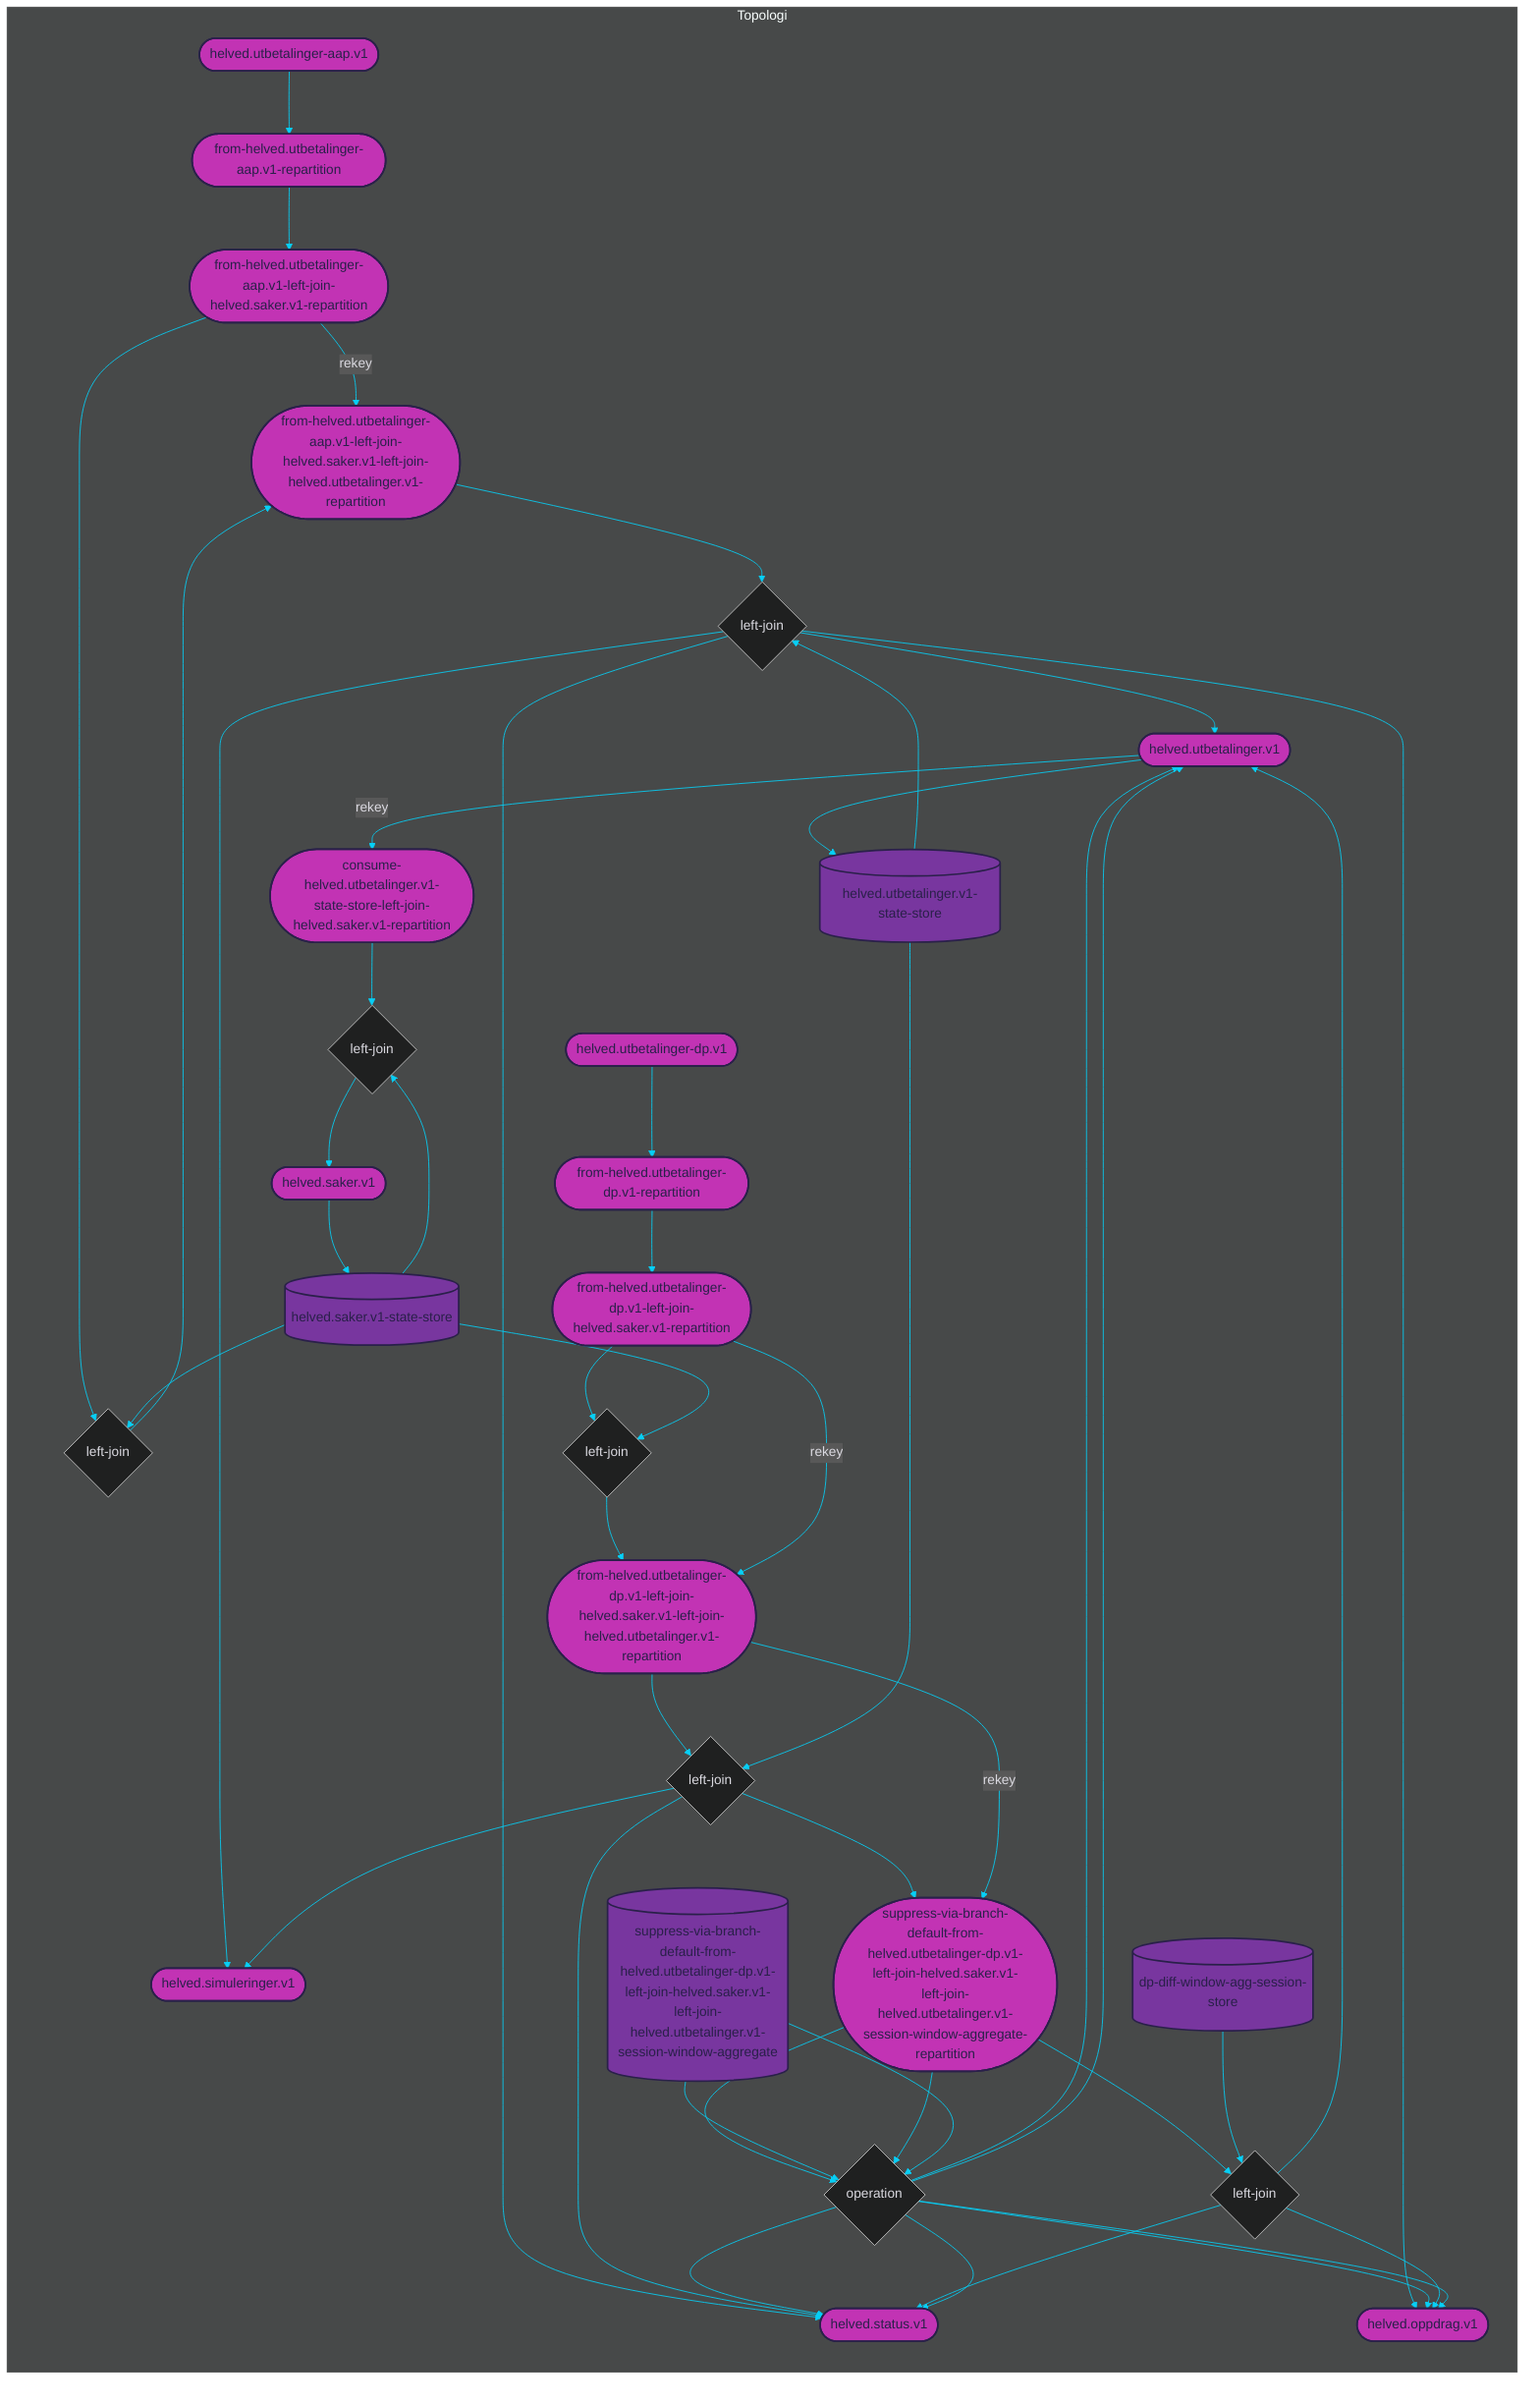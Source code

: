 %%{init: {'theme': 'dark', 'themeVariables': { 'primaryColor': '#07cff6', 'textColor': '#dad9e0', 'lineColor': '#07cff6'}}}%%

graph LR

subgraph Topologi
    %% TOPICS
    from-helved.utbetalinger-aap.v1-left-join-helved.saker.v1-left-join-helved.utbetalinger.v1-repartition([from-helved.utbetalinger-aap.v1-left-join-helved.saker.v1-left-join-helved.utbetalinger.v1-repartition])
	from-helved.utbetalinger-dp.v1-left-join-helved.saker.v1-left-join-helved.utbetalinger.v1-repartition([from-helved.utbetalinger-dp.v1-left-join-helved.saker.v1-left-join-helved.utbetalinger.v1-repartition])
	helved.utbetalinger.v1([helved.utbetalinger.v1])
	consume-helved.utbetalinger.v1-state-store-left-join-helved.saker.v1-repartition([consume-helved.utbetalinger.v1-state-store-left-join-helved.saker.v1-repartition])
	helved.oppdrag.v1([helved.oppdrag.v1])
	helved.simuleringer.v1([helved.simuleringer.v1])
	helved.status.v1([helved.status.v1])
	suppress-via-branch-default-from-helved.utbetalinger-dp.v1-left-join-helved.saker.v1-left-join-helved.utbetalinger.v1-session-window-aggregate-repartition([suppress-via-branch-default-from-helved.utbetalinger-dp.v1-left-join-helved.saker.v1-left-join-helved.utbetalinger.v1-session-window-aggregate-repartition])
	from-helved.utbetalinger-aap.v1-left-join-helved.saker.v1-repartition([from-helved.utbetalinger-aap.v1-left-join-helved.saker.v1-repartition])
	from-helved.utbetalinger-dp.v1-left-join-helved.saker.v1-repartition([from-helved.utbetalinger-dp.v1-left-join-helved.saker.v1-repartition])
	helved.saker.v1([helved.saker.v1])
	helved.utbetalinger-aap.v1([helved.utbetalinger-aap.v1])
	from-helved.utbetalinger-aap.v1-repartition([from-helved.utbetalinger-aap.v1-repartition])
	helved.utbetalinger-dp.v1([helved.utbetalinger-dp.v1])
	from-helved.utbetalinger-dp.v1-repartition([from-helved.utbetalinger-dp.v1-repartition])

    %% JOINS
    from-helved.utbetalinger-aap.v1-left-join-helved.saker.v1-left-join-helved.utbetalinger.v1{left-join}
	from-helved.utbetalinger-dp.v1-left-join-helved.saker.v1-left-join-helved.utbetalinger.v1{left-join}
	from-helved.utbetalinger-aap.v1-left-join-helved.saker.v1{left-join}
	from-helved.utbetalinger-dp.v1-left-join-helved.saker.v1{left-join}
	consume-helved.utbetalinger.v1-state-store-left-join-helved.saker.v1{left-join}
	via-branch-default-from-helved.utbetalinger-dp.v1-left-join-helved.saker.v1-left-join-helved.utbetalinger.v1-session-window-operation-reduced{left-join}
	suppress-via-branch-default-from-helved.utbetalinger-dp.v1-left-join-helved.saker.v1-left-join-helved.utbetalinger.v1-session-window{left-join}

    %% STATE PROCESSORS
    via-branch-default-from-helved.utbetalinger-dp.v1-left-join-helved.saker.v1-left-join-helved.utbetalinger.v1-session-window-operation-reduced{operation}
    
    %% STATE STORES
    helved.utbetalinger.v1-state-store[(helved.utbetalinger.v1-state-store)]
	helved.saker.v1-state-store[(helved.saker.v1-state-store)]
	suppress-via-branch-default-from-helved.utbetalinger-dp.v1-left-join-helved.saker.v1-left-join-helved.utbetalinger.v1-session-window-aggregate[(suppress-via-branch-default-from-helved.utbetalinger-dp.v1-left-join-helved.saker.v1-left-join-helved.utbetalinger.v1-session-window-aggregate)]
	dp-diff-window-agg-session-store[(dp-diff-window-agg-session-store)]
    
    %% DATABASES
    
    

    %% PROCESSOR API JOBS
    
    
    %% JOIN STREAMS
    from-helved.utbetalinger-aap.v1-left-join-helved.saker.v1-left-join-helved.utbetalinger.v1-repartition --> from-helved.utbetalinger-aap.v1-left-join-helved.saker.v1-left-join-helved.utbetalinger.v1
	helved.utbetalinger.v1-state-store --> from-helved.utbetalinger-aap.v1-left-join-helved.saker.v1-left-join-helved.utbetalinger.v1
	from-helved.utbetalinger-aap.v1-left-join-helved.saker.v1-left-join-helved.utbetalinger.v1 --> helved.status.v1
	from-helved.utbetalinger-aap.v1-left-join-helved.saker.v1-left-join-helved.utbetalinger.v1 --> helved.simuleringer.v1
	from-helved.utbetalinger-aap.v1-left-join-helved.saker.v1-left-join-helved.utbetalinger.v1 --> helved.utbetalinger.v1
	from-helved.utbetalinger-aap.v1-left-join-helved.saker.v1-left-join-helved.utbetalinger.v1 --> helved.oppdrag.v1
	from-helved.utbetalinger-dp.v1-left-join-helved.saker.v1-left-join-helved.utbetalinger.v1-repartition --> from-helved.utbetalinger-dp.v1-left-join-helved.saker.v1-left-join-helved.utbetalinger.v1
	helved.utbetalinger.v1-state-store --> from-helved.utbetalinger-dp.v1-left-join-helved.saker.v1-left-join-helved.utbetalinger.v1
	from-helved.utbetalinger-dp.v1-left-join-helved.saker.v1-left-join-helved.utbetalinger.v1 --> helved.status.v1
	from-helved.utbetalinger-dp.v1-left-join-helved.saker.v1-left-join-helved.utbetalinger.v1 --> helved.simuleringer.v1
	from-helved.utbetalinger-dp.v1-left-join-helved.saker.v1-left-join-helved.utbetalinger.v1 --> suppress-via-branch-default-from-helved.utbetalinger-dp.v1-left-join-helved.saker.v1-left-join-helved.utbetalinger.v1-session-window-aggregate-repartition
	from-helved.utbetalinger-aap.v1-left-join-helved.saker.v1-repartition --> from-helved.utbetalinger-aap.v1-left-join-helved.saker.v1
	helved.saker.v1-state-store --> from-helved.utbetalinger-aap.v1-left-join-helved.saker.v1
	from-helved.utbetalinger-aap.v1-left-join-helved.saker.v1 --> from-helved.utbetalinger-aap.v1-left-join-helved.saker.v1-left-join-helved.utbetalinger.v1-repartition
	from-helved.utbetalinger-dp.v1-left-join-helved.saker.v1-repartition --> from-helved.utbetalinger-dp.v1-left-join-helved.saker.v1
	helved.saker.v1-state-store --> from-helved.utbetalinger-dp.v1-left-join-helved.saker.v1
	from-helved.utbetalinger-dp.v1-left-join-helved.saker.v1 --> from-helved.utbetalinger-dp.v1-left-join-helved.saker.v1-left-join-helved.utbetalinger.v1-repartition
	consume-helved.utbetalinger.v1-state-store-left-join-helved.saker.v1-repartition --> consume-helved.utbetalinger.v1-state-store-left-join-helved.saker.v1
	helved.saker.v1-state-store --> consume-helved.utbetalinger.v1-state-store-left-join-helved.saker.v1
	consume-helved.utbetalinger.v1-state-store-left-join-helved.saker.v1 --> helved.saker.v1
	suppress-via-branch-default-from-helved.utbetalinger-dp.v1-left-join-helved.saker.v1-left-join-helved.utbetalinger.v1-session-window-aggregate-repartition --> via-branch-default-from-helved.utbetalinger-dp.v1-left-join-helved.saker.v1-left-join-helved.utbetalinger.v1-session-window-operation-reduced
	suppress-via-branch-default-from-helved.utbetalinger-dp.v1-left-join-helved.saker.v1-left-join-helved.utbetalinger.v1-session-window-aggregate --> via-branch-default-from-helved.utbetalinger-dp.v1-left-join-helved.saker.v1-left-join-helved.utbetalinger.v1-session-window-operation-reduced
	via-branch-default-from-helved.utbetalinger-dp.v1-left-join-helved.saker.v1-left-join-helved.utbetalinger.v1-session-window-operation-reduced --> helved.utbetalinger.v1
	via-branch-default-from-helved.utbetalinger-dp.v1-left-join-helved.saker.v1-left-join-helved.utbetalinger.v1-session-window-operation-reduced --> helved.oppdrag.v1
	via-branch-default-from-helved.utbetalinger-dp.v1-left-join-helved.saker.v1-left-join-helved.utbetalinger.v1-session-window-operation-reduced --> helved.status.v1
	suppress-via-branch-default-from-helved.utbetalinger-dp.v1-left-join-helved.saker.v1-left-join-helved.utbetalinger.v1-session-window-aggregate-repartition --> suppress-via-branch-default-from-helved.utbetalinger-dp.v1-left-join-helved.saker.v1-left-join-helved.utbetalinger.v1-session-window
	dp-diff-window-agg-session-store --> suppress-via-branch-default-from-helved.utbetalinger-dp.v1-left-join-helved.saker.v1-left-join-helved.utbetalinger.v1-session-window
	suppress-via-branch-default-from-helved.utbetalinger-dp.v1-left-join-helved.saker.v1-left-join-helved.utbetalinger.v1-session-window --> helved.utbetalinger.v1
	suppress-via-branch-default-from-helved.utbetalinger-dp.v1-left-join-helved.saker.v1-left-join-helved.utbetalinger.v1-session-window --> helved.oppdrag.v1
	suppress-via-branch-default-from-helved.utbetalinger-dp.v1-left-join-helved.saker.v1-left-join-helved.utbetalinger.v1-session-window --> helved.status.v1

    %% TABLE STREAMS
    helved.utbetalinger.v1 --> helved.utbetalinger.v1-state-store
	helved.saker.v1 --> helved.saker.v1-state-store

    %% JOB STREAMS
    
    
    %% BRANCH STREAMS
    

    %% REPARTITION STREAMS
    from-helved.utbetalinger-dp.v1-left-join-helved.saker.v1-left-join-helved.utbetalinger.v1-repartition --> |rekey| suppress-via-branch-default-from-helved.utbetalinger-dp.v1-left-join-helved.saker.v1-left-join-helved.utbetalinger.v1-session-window-aggregate-repartition
	helved.utbetalinger.v1 --> |rekey| consume-helved.utbetalinger.v1-state-store-left-join-helved.saker.v1-repartition
	from-helved.utbetalinger-aap.v1-left-join-helved.saker.v1-repartition --> |rekey| from-helved.utbetalinger-aap.v1-left-join-helved.saker.v1-left-join-helved.utbetalinger.v1-repartition
	from-helved.utbetalinger-dp.v1-left-join-helved.saker.v1-repartition --> |rekey| from-helved.utbetalinger-dp.v1-left-join-helved.saker.v1-left-join-helved.utbetalinger.v1-repartition
    
    %% BASIC STREAMS
    helved.utbetalinger-aap.v1 --> from-helved.utbetalinger-aap.v1-repartition
	from-helved.utbetalinger-aap.v1-repartition --> from-helved.utbetalinger-aap.v1-left-join-helved.saker.v1-repartition
	helved.utbetalinger-dp.v1 --> from-helved.utbetalinger-dp.v1-repartition
	from-helved.utbetalinger-dp.v1-repartition --> from-helved.utbetalinger-dp.v1-left-join-helved.saker.v1-repartition
    
    %% CUSTOM PROCESS STREAMS
    suppress-via-branch-default-from-helved.utbetalinger-dp.v1-left-join-helved.saker.v1-left-join-helved.utbetalinger.v1-session-window-aggregate-repartition --> via-branch-default-from-helved.utbetalinger-dp.v1-left-join-helved.saker.v1-left-join-helved.utbetalinger.v1-session-window-operation-reduced
	suppress-via-branch-default-from-helved.utbetalinger-dp.v1-left-join-helved.saker.v1-left-join-helved.utbetalinger.v1-session-window-aggregate --> via-branch-default-from-helved.utbetalinger-dp.v1-left-join-helved.saker.v1-left-join-helved.utbetalinger.v1-session-window-operation-reduced
	via-branch-default-from-helved.utbetalinger-dp.v1-left-join-helved.saker.v1-left-join-helved.utbetalinger.v1-session-window-operation-reduced --> helved.utbetalinger.v1
	via-branch-default-from-helved.utbetalinger-dp.v1-left-join-helved.saker.v1-left-join-helved.utbetalinger.v1-session-window-operation-reduced --> helved.oppdrag.v1
	via-branch-default-from-helved.utbetalinger-dp.v1-left-join-helved.saker.v1-left-join-helved.utbetalinger.v1-session-window-operation-reduced --> helved.status.v1
end

%% COLORS
%% light    #dad9e0
%% purple   #78369f
%% pink     #c233b4
%% dark     #2a204a
%% blue     #07cff6

%% STYLES
style from-helved.utbetalinger-aap.v1-left-join-helved.saker.v1-left-join-helved.utbetalinger.v1-repartition fill:#c233b4, stroke:#2a204a, stroke-width:2px, color:#2a204a
style from-helved.utbetalinger-dp.v1-left-join-helved.saker.v1-left-join-helved.utbetalinger.v1-repartition fill:#c233b4, stroke:#2a204a, stroke-width:2px, color:#2a204a
style helved.utbetalinger.v1 fill:#c233b4, stroke:#2a204a, stroke-width:2px, color:#2a204a
style consume-helved.utbetalinger.v1-state-store-left-join-helved.saker.v1-repartition fill:#c233b4, stroke:#2a204a, stroke-width:2px, color:#2a204a
style helved.oppdrag.v1 fill:#c233b4, stroke:#2a204a, stroke-width:2px, color:#2a204a
style helved.simuleringer.v1 fill:#c233b4, stroke:#2a204a, stroke-width:2px, color:#2a204a
style helved.status.v1 fill:#c233b4, stroke:#2a204a, stroke-width:2px, color:#2a204a
style suppress-via-branch-default-from-helved.utbetalinger-dp.v1-left-join-helved.saker.v1-left-join-helved.utbetalinger.v1-session-window-aggregate-repartition fill:#c233b4, stroke:#2a204a, stroke-width:2px, color:#2a204a
style from-helved.utbetalinger-aap.v1-left-join-helved.saker.v1-repartition fill:#c233b4, stroke:#2a204a, stroke-width:2px, color:#2a204a
style from-helved.utbetalinger-dp.v1-left-join-helved.saker.v1-repartition fill:#c233b4, stroke:#2a204a, stroke-width:2px, color:#2a204a
style helved.saker.v1 fill:#c233b4, stroke:#2a204a, stroke-width:2px, color:#2a204a
style helved.utbetalinger-aap.v1 fill:#c233b4, stroke:#2a204a, stroke-width:2px, color:#2a204a
style from-helved.utbetalinger-aap.v1-repartition fill:#c233b4, stroke:#2a204a, stroke-width:2px, color:#2a204a
style helved.utbetalinger-dp.v1 fill:#c233b4, stroke:#2a204a, stroke-width:2px, color:#2a204a
style from-helved.utbetalinger-dp.v1-repartition fill:#c233b4, stroke:#2a204a, stroke-width:2px, color:#2a204a
style helved.utbetalinger.v1-state-store fill:#78369f, stroke:#2a204a, stroke-width:2px, color:#2a204a
style helved.saker.v1-state-store fill:#78369f, stroke:#2a204a, stroke-width:2px, color:#2a204a
style suppress-via-branch-default-from-helved.utbetalinger-dp.v1-left-join-helved.saker.v1-left-join-helved.utbetalinger.v1-session-window-aggregate fill:#78369f, stroke:#2a204a, stroke-width:2px, color:#2a204a
style dp-diff-window-agg-session-store fill:#78369f, stroke:#2a204a, stroke-width:2px, color:#2a204a